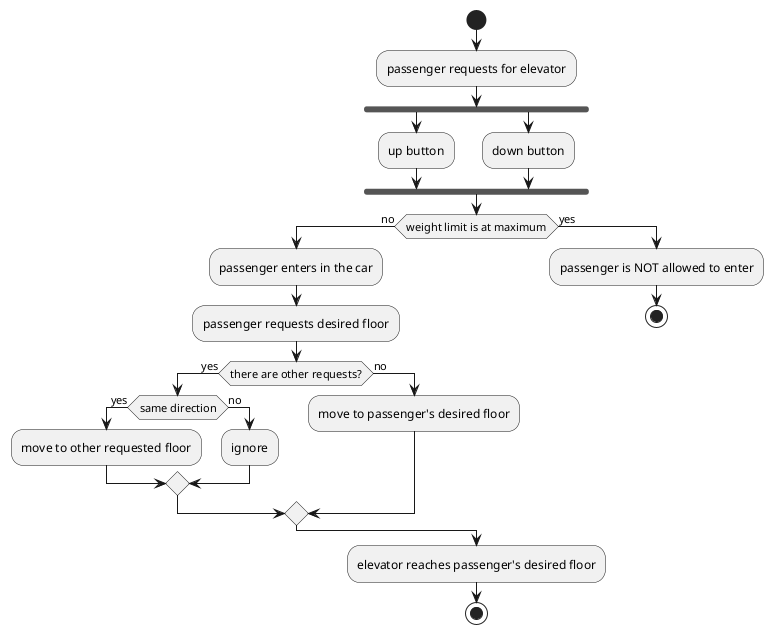 @startuml
start
:passenger requests for elevator;
fork
    :up button;
fork again
    :down button;
end fork
if (weight limit is at maximum) then (no)
    :passenger enters in the car;
    :passenger requests desired floor;
    if (there are other requests?) then (yes)
        if (same direction) then (yes)
            :move to other requested floor;
        else (no)
            :ignore;
        endif
    else (no)
        :move to passenger's desired floor;
    endif
else (yes)
   :passenger is NOT allowed to enter;
   stop
endif
:elevator reaches passenger's desired floor;
stop

@enduml
